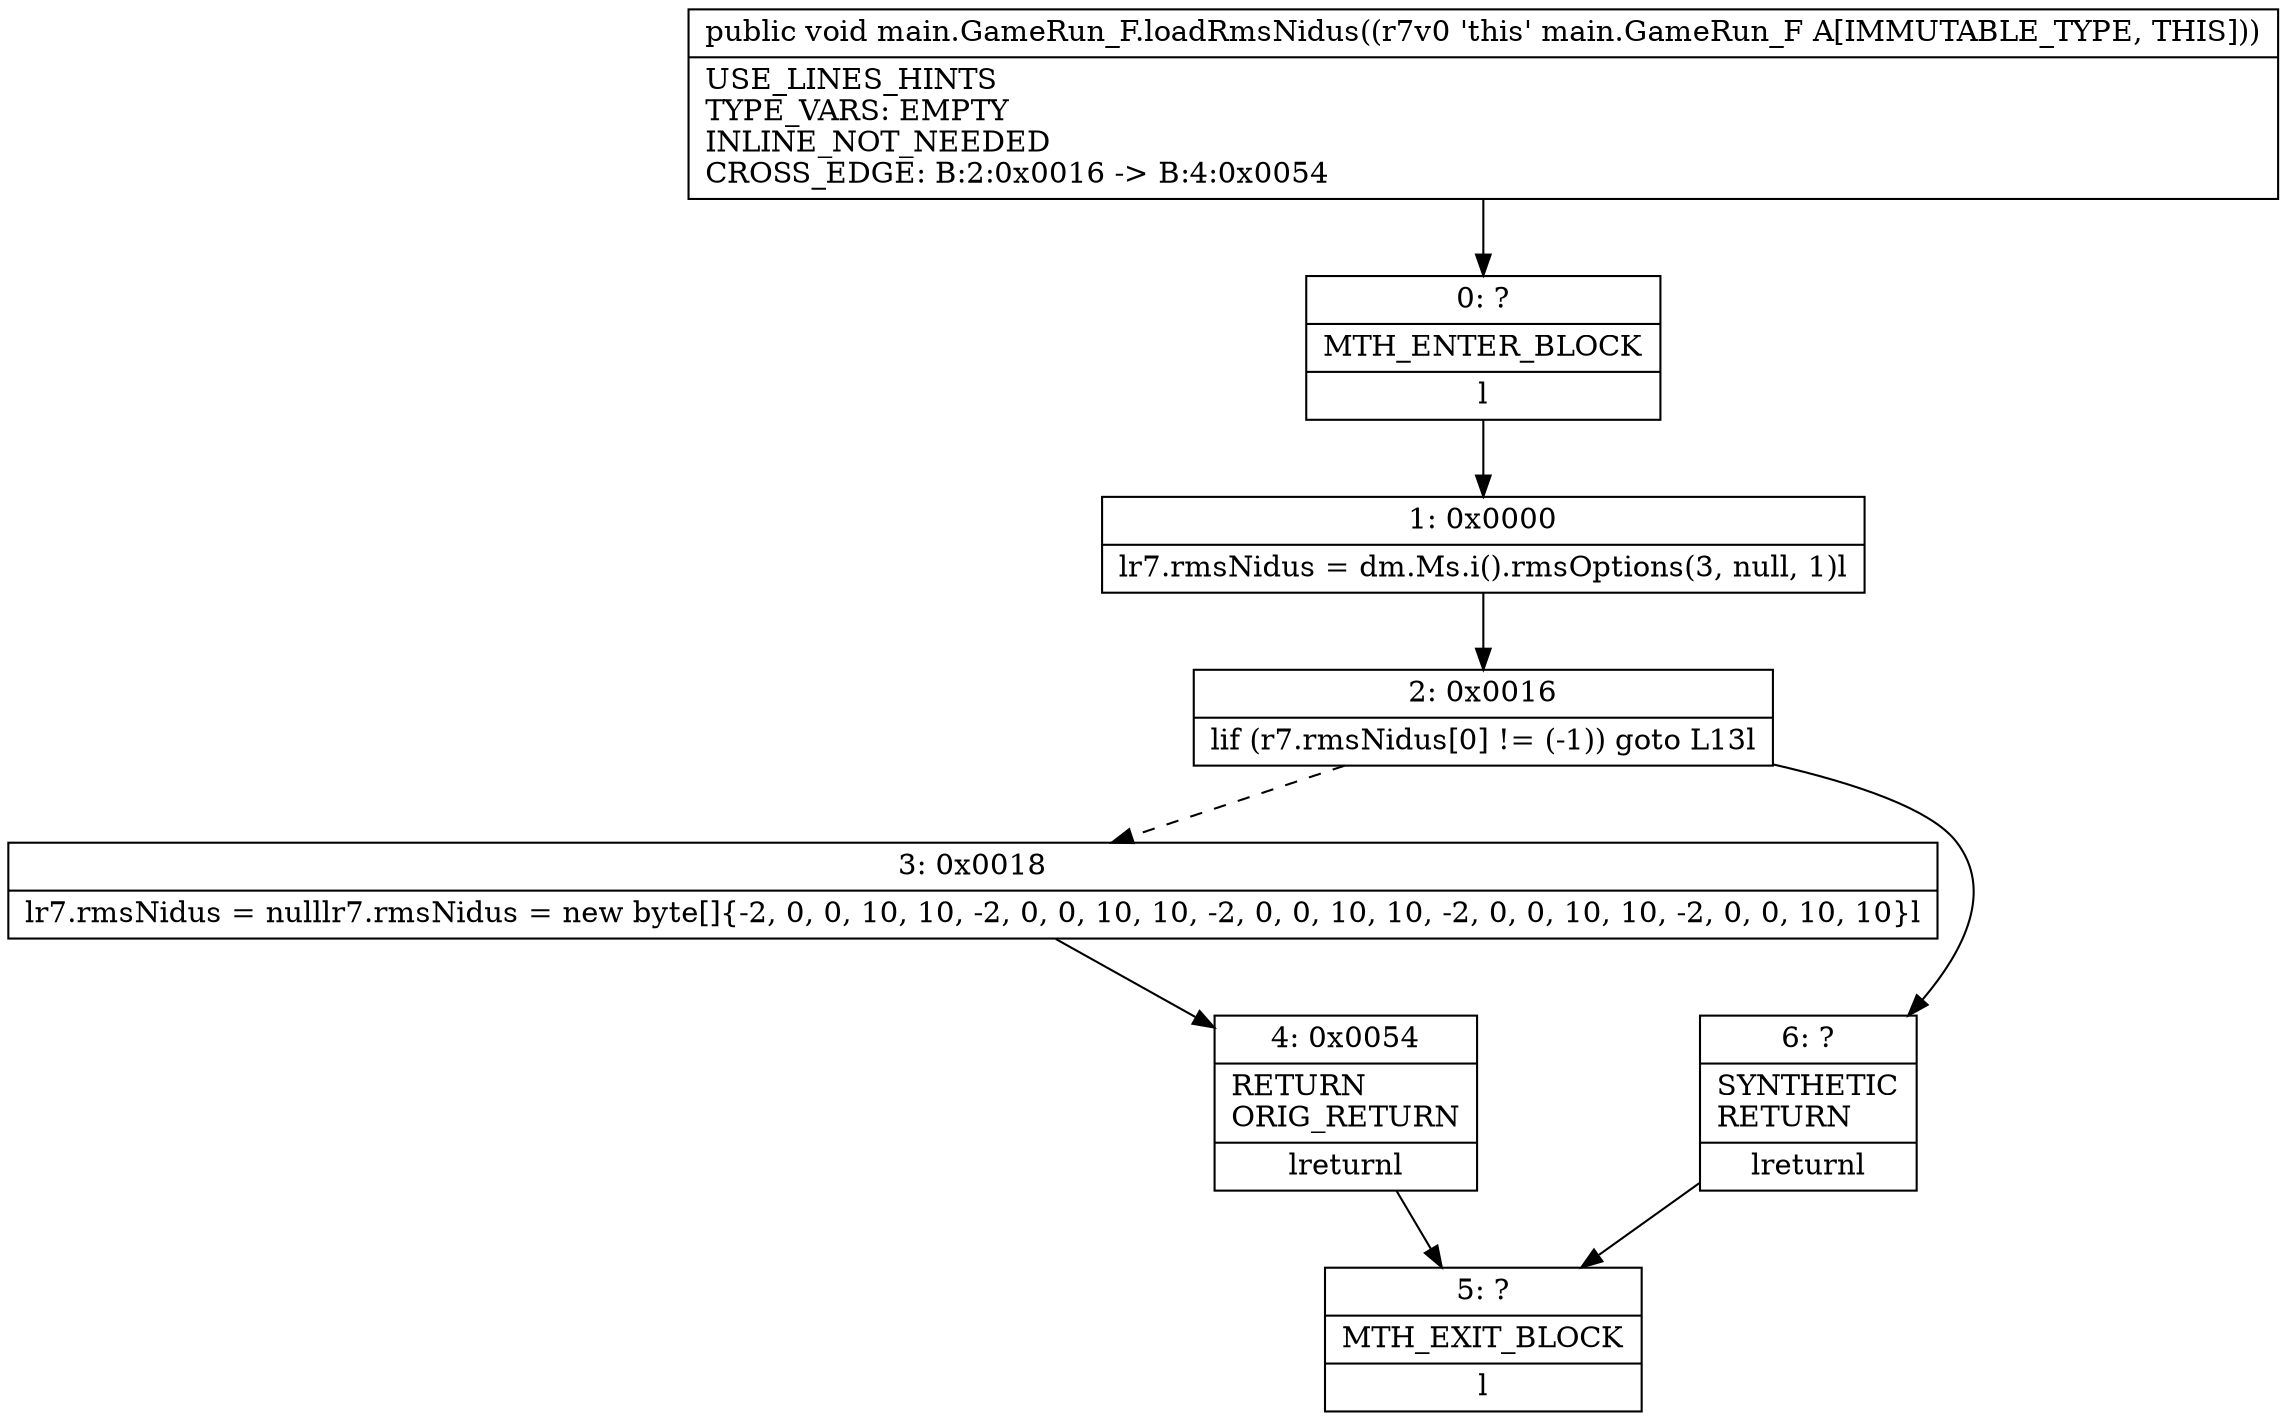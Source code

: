 digraph "CFG formain.GameRun_F.loadRmsNidus()V" {
Node_0 [shape=record,label="{0\:\ ?|MTH_ENTER_BLOCK\l|l}"];
Node_1 [shape=record,label="{1\:\ 0x0000|lr7.rmsNidus = dm.Ms.i().rmsOptions(3, null, 1)l}"];
Node_2 [shape=record,label="{2\:\ 0x0016|lif (r7.rmsNidus[0] != (\-1)) goto L13l}"];
Node_3 [shape=record,label="{3\:\ 0x0018|lr7.rmsNidus = nulllr7.rmsNidus = new byte[]\{\-2, 0, 0, 10, 10, \-2, 0, 0, 10, 10, \-2, 0, 0, 10, 10, \-2, 0, 0, 10, 10, \-2, 0, 0, 10, 10\}l}"];
Node_4 [shape=record,label="{4\:\ 0x0054|RETURN\lORIG_RETURN\l|lreturnl}"];
Node_5 [shape=record,label="{5\:\ ?|MTH_EXIT_BLOCK\l|l}"];
Node_6 [shape=record,label="{6\:\ ?|SYNTHETIC\lRETURN\l|lreturnl}"];
MethodNode[shape=record,label="{public void main.GameRun_F.loadRmsNidus((r7v0 'this' main.GameRun_F A[IMMUTABLE_TYPE, THIS]))  | USE_LINES_HINTS\lTYPE_VARS: EMPTY\lINLINE_NOT_NEEDED\lCROSS_EDGE: B:2:0x0016 \-\> B:4:0x0054\l}"];
MethodNode -> Node_0;
Node_0 -> Node_1;
Node_1 -> Node_2;
Node_2 -> Node_3[style=dashed];
Node_2 -> Node_6;
Node_3 -> Node_4;
Node_4 -> Node_5;
Node_6 -> Node_5;
}

